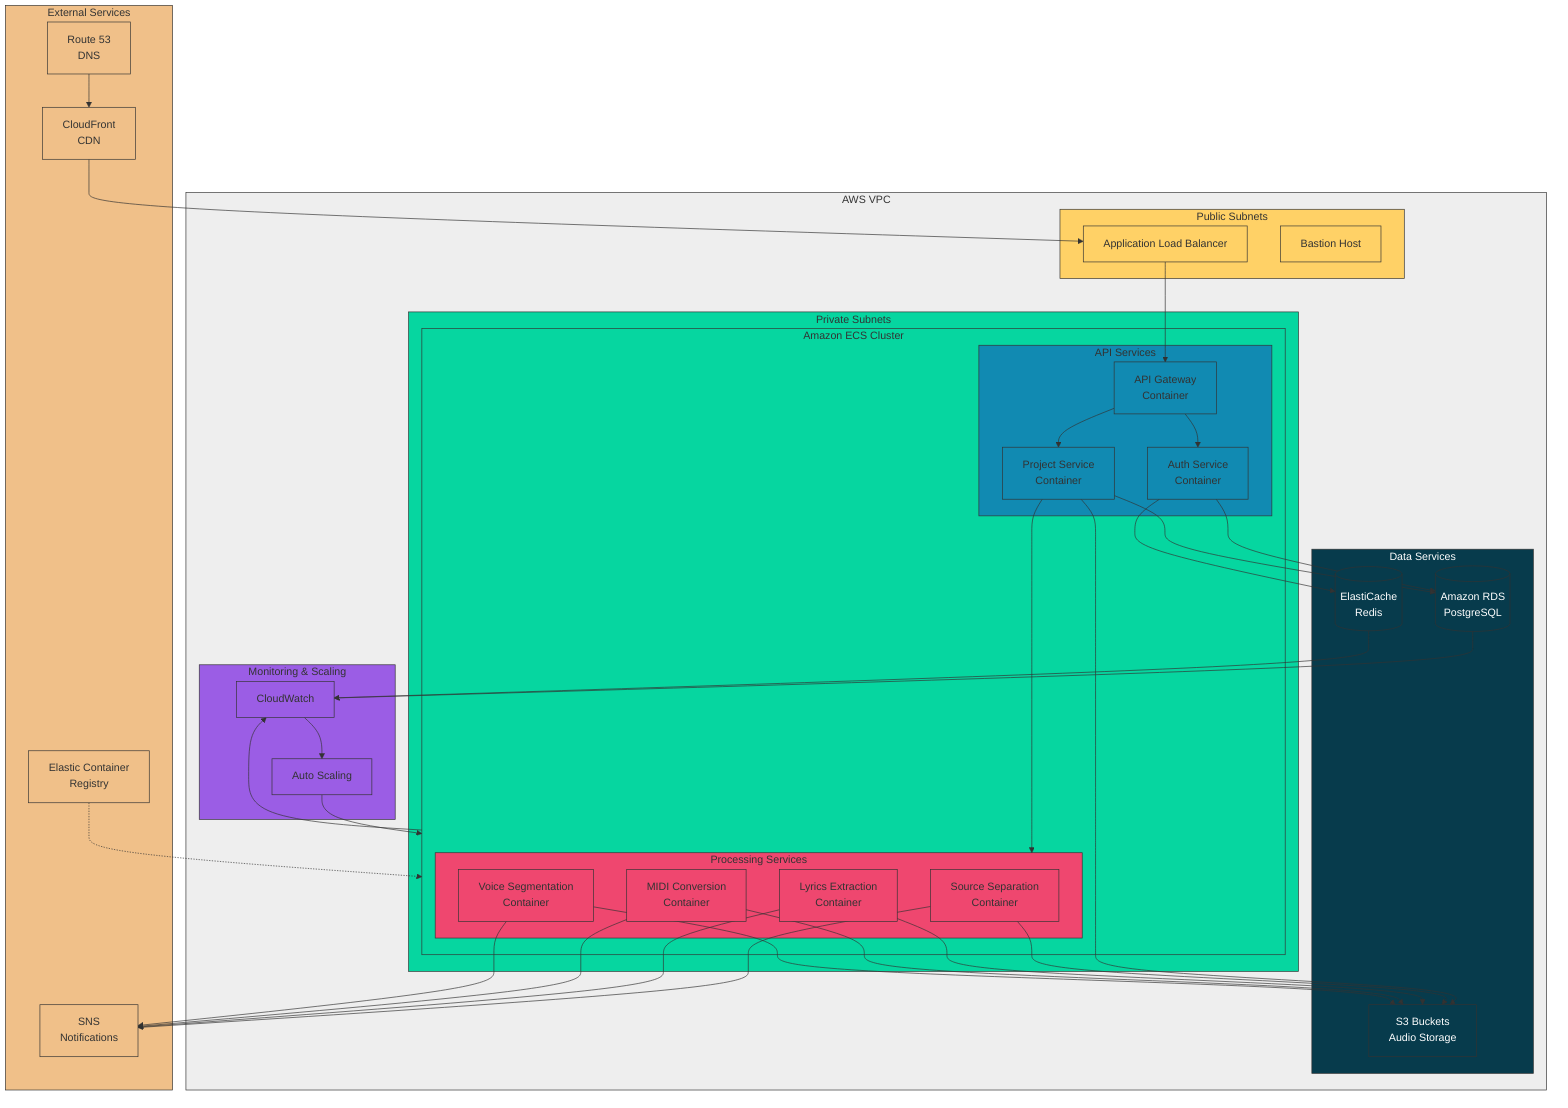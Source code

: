 flowchart TB
    subgraph VPC["AWS VPC"]
        subgraph PublicSubnets["Public Subnets"]
            ALB["Application Load Balancer"]
            Bastion["Bastion Host"]
        end
        
        subgraph PrivateSubnets["Private Subnets"]
            subgraph ECS["Amazon ECS Cluster"]
                subgraph ApiServices["API Services"]
                    direction LR
                    AuthContainer["Auth Service<br>Container"]
                    ProjectContainer["Project Service<br>Container"]
                    ApiGatewayContainer["API Gateway<br>Container"]
                end
                
                subgraph ProcessingServices["Processing Services"]
                    direction LR
                    SeparationContainer["Source Separation<br>Container"]
                    LyricsContainer["Lyrics Extraction<br>Container"]
                    MidiContainer["MIDI Conversion<br>Container"]
                    SegmentationContainer["Voice Segmentation<br>Container"]
                end
            end
        end
        
        subgraph DataServices["Data Services"]
            RDS[(Amazon RDS<br>PostgreSQL)]
            ElastiCache[(ElastiCache<br>Redis)]
            S3["S3 Buckets<br>Audio Storage"]
        end
        
        subgraph MonitoringServices["Monitoring & Scaling"]
            CloudWatch["CloudWatch"]
            AutoScaling["Auto Scaling"]
        end
    end
    
    subgraph ExternalServices["External Services"]
        Route53["Route 53<br>DNS"]
        CloudFront["CloudFront<br>CDN"]
        ECR["Elastic Container<br>Registry"]
        SNS["SNS<br>Notifications"]
    end
    
    %% External connections
    Route53 --> CloudFront
    CloudFront --> ALB
    ECR -.-> ECS
    
    %% Internal connections
    ALB --> ApiGatewayContainer
    
    ApiGatewayContainer --> AuthContainer
    ApiGatewayContainer --> ProjectContainer
    
    AuthContainer --> RDS
    AuthContainer --> ElastiCache
    
    ProjectContainer --> RDS
    ProjectContainer --> S3
    ProjectContainer --> ProcessingServices
    
    SeparationContainer --> S3
    LyricsContainer --> S3
    MidiContainer --> S3
    SegmentationContainer --> S3
    
    SeparationContainer --> SNS
    LyricsContainer --> SNS
    MidiContainer --> SNS
    SegmentationContainer --> SNS
    
    ECS --> CloudWatch
    RDS --> CloudWatch
    ElastiCache --> CloudWatch
    
    CloudWatch --> AutoScaling
    AutoScaling --> ECS
    
    classDef vpc fill:#EEEEEE,stroke:#333,stroke-width:1px;
    classDef public fill:#FFD166,stroke:#333,stroke-width:1px;
    classDef private fill:#06D6A0,stroke:#333,stroke-width:1px;
    classDef api fill:#118AB2,stroke:#333,stroke-width:1px;
    classDef processing fill:#EF476F,stroke:#333,stroke-width:1px;
    classDef data fill:#073B4C,stroke:#333,stroke-width:1px,color:#fff;
    classDef monitoring fill:#9B5DE5,stroke:#333,stroke-width:1px;
    classDef external fill:#F0C089,stroke:#333,stroke-width:1px;
    
    class VPC vpc;
    class PublicSubnets,ALB,Bastion public;
    class PrivateSubnets,ECS private;
    class ApiServices,AuthContainer,ProjectContainer,ApiGatewayContainer api;
    class ProcessingServices,SeparationContainer,LyricsContainer,MidiContainer,SegmentationContainer processing;
    class DataServices,RDS,ElastiCache,S3 data;
    class MonitoringServices,CloudWatch,AutoScaling monitoring;
    class ExternalServices,Route53,CloudFront,ECR,SNS external;